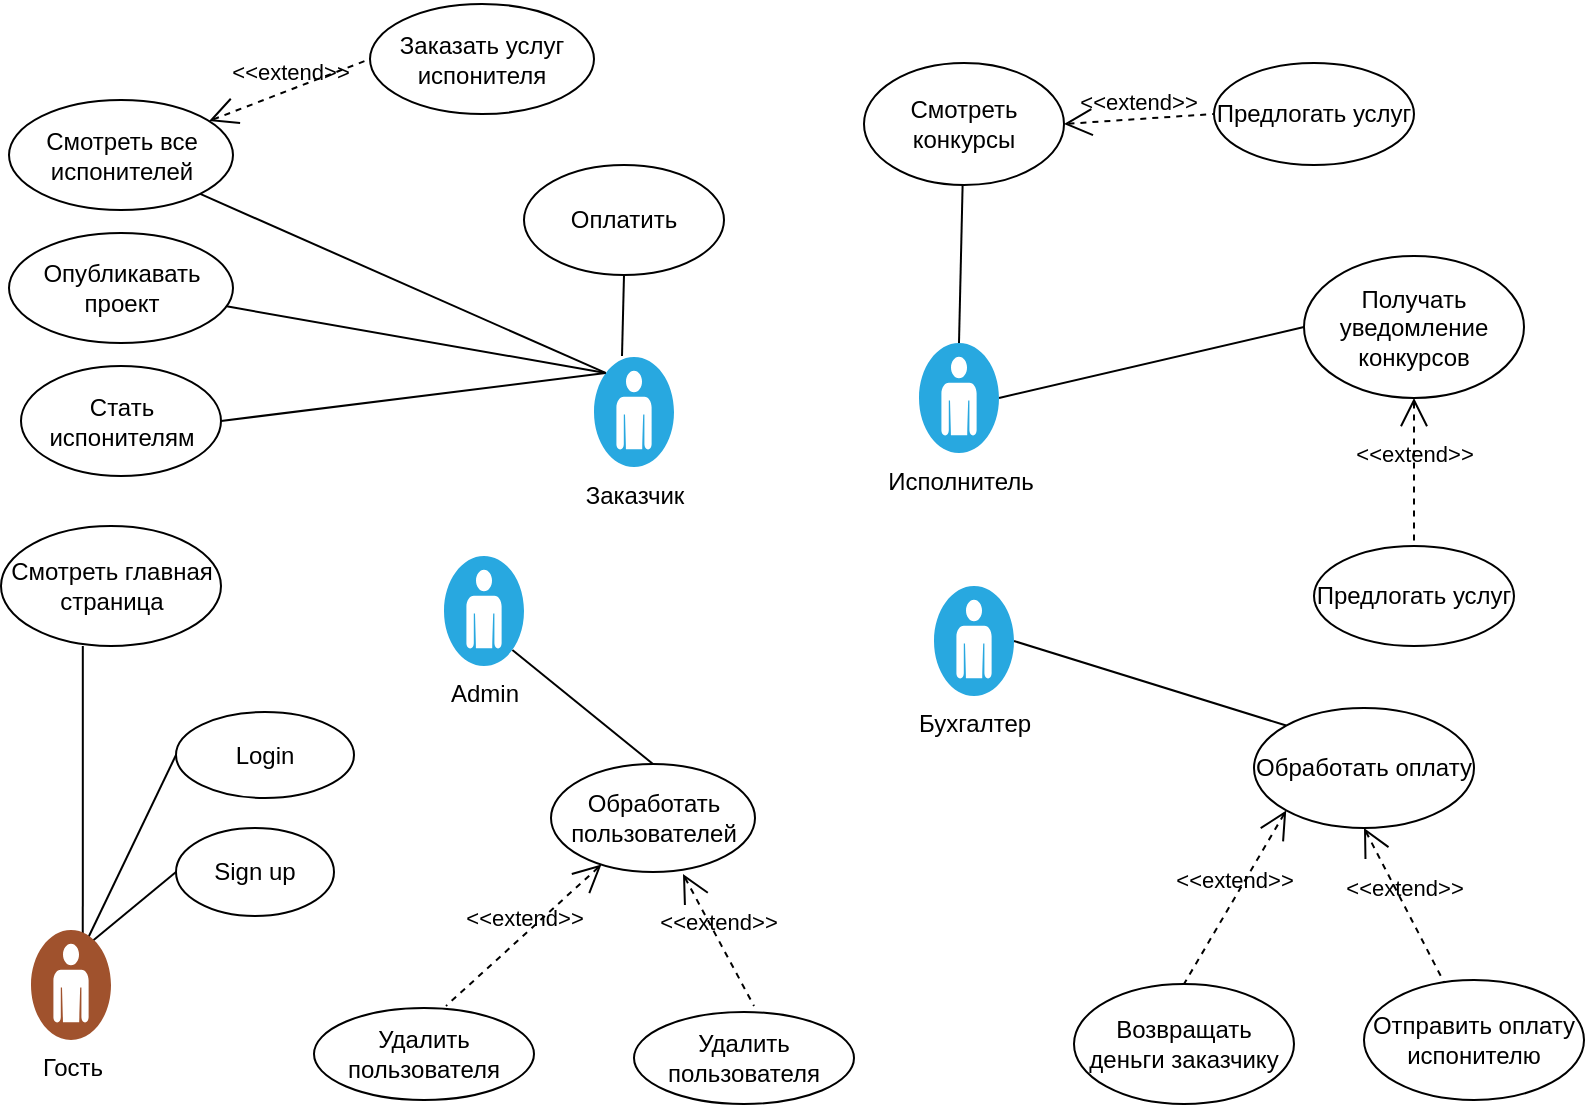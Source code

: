 <mxfile version="12.2.7" type="device" pages="1"><diagram id="1RXzfNh3fCdqiyy2VoHB" name="Page-1"><mxGraphModel dx="854" dy="436" grid="1" gridSize="10" guides="1" tooltips="1" connect="1" arrows="1" fold="1" page="1" pageScale="1" pageWidth="827" pageHeight="1169" math="0" shadow="0"><root><mxCell id="0"/><mxCell id="1" parent="0"/><mxCell id="2zgA556kYi1DhvUe5oaD-12" value="Смотреть главная страница" style="ellipse;whiteSpace=wrap;html=1;" parent="1" vertex="1"><mxGeometry x="23.5" y="355" width="110" height="60" as="geometry"/></mxCell><mxCell id="2zgA556kYi1DhvUe5oaD-13" value="Login" style="ellipse;whiteSpace=wrap;html=1;" parent="1" vertex="1"><mxGeometry x="111" y="448" width="89" height="43" as="geometry"/></mxCell><mxCell id="2zgA556kYi1DhvUe5oaD-14" value="Sign up" style="ellipse;whiteSpace=wrap;html=1;" parent="1" vertex="1"><mxGeometry x="111" y="506" width="79" height="44" as="geometry"/></mxCell><mxCell id="2zgA556kYi1DhvUe5oaD-15" value="" style="endArrow=none;html=1;exitX=0.87;exitY=0.65;exitDx=0;exitDy=0;exitPerimeter=0;entryX=0.372;entryY=1;entryDx=0;entryDy=0;entryPerimeter=0;" parent="1" target="2zgA556kYi1DhvUe5oaD-12" edge="1"><mxGeometry width="50" height="50" relative="1" as="geometry"><mxPoint x="64.39" y="566.5" as="sourcePoint"/><mxPoint x="97" y="425" as="targetPoint"/></mxGeometry></mxCell><mxCell id="2zgA556kYi1DhvUe5oaD-16" value="" style="endArrow=none;html=1;exitX=0.87;exitY=0.65;exitDx=0;exitDy=0;exitPerimeter=0;entryX=0;entryY=0.5;entryDx=0;entryDy=0;" parent="1" target="2zgA556kYi1DhvUe5oaD-13" edge="1"><mxGeometry width="50" height="50" relative="1" as="geometry"><mxPoint x="64.39" y="566.5" as="sourcePoint"/><mxPoint x="150" y="460" as="targetPoint"/></mxGeometry></mxCell><mxCell id="2zgA556kYi1DhvUe5oaD-17" value="" style="endArrow=none;html=1;exitX=0.87;exitY=0.65;exitDx=0;exitDy=0;exitPerimeter=0;entryX=0;entryY=0.5;entryDx=0;entryDy=0;" parent="1" target="2zgA556kYi1DhvUe5oaD-14" edge="1"><mxGeometry width="50" height="50" relative="1" as="geometry"><mxPoint x="64.39" y="566.5" as="sourcePoint"/><mxPoint x="170" y="460" as="targetPoint"/></mxGeometry></mxCell><mxCell id="2zgA556kYi1DhvUe5oaD-20" value="Опубликавать проект" style="ellipse;whiteSpace=wrap;html=1;" parent="1" vertex="1"><mxGeometry x="27.5" y="208.5" width="112" height="55" as="geometry"/></mxCell><mxCell id="2zgA556kYi1DhvUe5oaD-23" value="Стать испонителям" style="ellipse;whiteSpace=wrap;html=1;" parent="1" vertex="1"><mxGeometry x="33.5" y="275" width="100" height="55" as="geometry"/></mxCell><mxCell id="2zgA556kYi1DhvUe5oaD-24" value="Смотреть конкурсы" style="ellipse;whiteSpace=wrap;html=1;" parent="1" vertex="1"><mxGeometry x="455" y="123.5" width="100" height="61" as="geometry"/></mxCell><mxCell id="of8b6FTMIBkEoCmS9jwR-1" value="Предлогать услуг" style="ellipse;whiteSpace=wrap;html=1;" parent="1" vertex="1"><mxGeometry x="630" y="123.5" width="100" height="51" as="geometry"/></mxCell><mxCell id="of8b6FTMIBkEoCmS9jwR-2" value="Получать уведомление конкурсов" style="ellipse;whiteSpace=wrap;html=1;" parent="1" vertex="1"><mxGeometry x="675" y="220" width="110" height="71" as="geometry"/></mxCell><mxCell id="of8b6FTMIBkEoCmS9jwR-3" value="Предлогать услуг" style="ellipse;whiteSpace=wrap;html=1;" parent="1" vertex="1"><mxGeometry x="680" y="365" width="100" height="50" as="geometry"/></mxCell><mxCell id="of8b6FTMIBkEoCmS9jwR-7" value="Заказчик" style="verticalLabelPosition=bottom;html=1;fillColor=#28A8E0;verticalAlign=top;points=[[0.145,0.145,0],[0.856,0.145,0],[0.855,0.855,0],[0.145,0.855,0],[0.5,0,0], [1,0.5,0], [0.5,1,0],[0,0.5,0]];pointerEvents=1;align=center;shape=mxgraph.cisco_safe.capability.user;" parent="1" vertex="1"><mxGeometry x="320" y="270.5" width="40" height="55" as="geometry"/></mxCell><mxCell id="of8b6FTMIBkEoCmS9jwR-8" value="Оплатить" style="ellipse;whiteSpace=wrap;html=1;" parent="1" vertex="1"><mxGeometry x="285" y="174.5" width="100" height="55" as="geometry"/></mxCell><mxCell id="of8b6FTMIBkEoCmS9jwR-9" value="Обработать пользователей" style="ellipse;whiteSpace=wrap;html=1;" parent="1" vertex="1"><mxGeometry x="298.5" y="474" width="102" height="54" as="geometry"/></mxCell><mxCell id="of8b6FTMIBkEoCmS9jwR-10" value="Удалить пользователя" style="ellipse;whiteSpace=wrap;html=1;" parent="1" vertex="1"><mxGeometry x="180" y="596" width="110" height="46" as="geometry"/></mxCell><mxCell id="of8b6FTMIBkEoCmS9jwR-11" value="Обработать оплату" style="ellipse;whiteSpace=wrap;html=1;" parent="1" vertex="1"><mxGeometry x="650" y="446" width="110" height="60" as="geometry"/></mxCell><mxCell id="of8b6FTMIBkEoCmS9jwR-12" value="Возвращать деньги заказчику" style="ellipse;whiteSpace=wrap;html=1;" parent="1" vertex="1"><mxGeometry x="560" y="584" width="110" height="60" as="geometry"/></mxCell><mxCell id="of8b6FTMIBkEoCmS9jwR-13" value="Отправить оплату испонителю" style="ellipse;whiteSpace=wrap;html=1;" parent="1" vertex="1"><mxGeometry x="705" y="582" width="110" height="60" as="geometry"/></mxCell><mxCell id="of8b6FTMIBkEoCmS9jwR-19" value="Удалить пользователя" style="ellipse;whiteSpace=wrap;html=1;" parent="1" vertex="1"><mxGeometry x="340" y="598" width="110" height="46" as="geometry"/></mxCell><mxCell id="of8b6FTMIBkEoCmS9jwR-20" value="" style="endArrow=none;html=1;entryX=1;entryY=0.5;entryDx=0;entryDy=0;entryPerimeter=0;exitX=0;exitY=0;exitDx=0;exitDy=0;" parent="1" source="of8b6FTMIBkEoCmS9jwR-11" target="wbBLv7YPQ3lipjl_xUoV-3" edge="1"><mxGeometry width="50" height="50" relative="1" as="geometry"><mxPoint x="550" y="470" as="sourcePoint"/><mxPoint x="516.25" y="397.5" as="targetPoint"/></mxGeometry></mxCell><mxCell id="of8b6FTMIBkEoCmS9jwR-22" value="&amp;lt;&amp;lt;extend&amp;gt;&amp;gt;" style="edgeStyle=none;html=1;startArrow=open;endArrow=none;startSize=12;verticalAlign=bottom;dashed=1;labelBackgroundColor=none;entryX=0.5;entryY=0;entryDx=0;entryDy=0;exitX=0;exitY=1;exitDx=0;exitDy=0;" parent="1" source="of8b6FTMIBkEoCmS9jwR-11" target="of8b6FTMIBkEoCmS9jwR-12" edge="1"><mxGeometry width="160" relative="1" as="geometry"><mxPoint x="416" y="490" as="sourcePoint"/><mxPoint x="576" y="490" as="targetPoint"/></mxGeometry></mxCell><mxCell id="of8b6FTMIBkEoCmS9jwR-23" value="&amp;lt;&amp;lt;extend&amp;gt;&amp;gt;" style="edgeStyle=none;html=1;startArrow=open;endArrow=none;startSize=12;verticalAlign=bottom;dashed=1;labelBackgroundColor=none;exitX=0.5;exitY=1;exitDx=0;exitDy=0;" parent="1" source="of8b6FTMIBkEoCmS9jwR-11" target="of8b6FTMIBkEoCmS9jwR-13" edge="1"><mxGeometry width="160" relative="1" as="geometry"><mxPoint x="676.109" y="507.213" as="sourcePoint"/><mxPoint x="625" y="594" as="targetPoint"/></mxGeometry></mxCell><mxCell id="of8b6FTMIBkEoCmS9jwR-24" value="&amp;lt;&amp;lt;extend&amp;gt;&amp;gt;" style="edgeStyle=none;html=1;startArrow=open;endArrow=none;startSize=12;verticalAlign=bottom;dashed=1;labelBackgroundColor=none;entryX=0.6;entryY=-0.022;entryDx=0;entryDy=0;entryPerimeter=0;" parent="1" source="of8b6FTMIBkEoCmS9jwR-9" target="of8b6FTMIBkEoCmS9jwR-10" edge="1"><mxGeometry width="160" relative="1" as="geometry"><mxPoint x="330" y="530" as="sourcePoint"/><mxPoint x="270" y="596" as="targetPoint"/></mxGeometry></mxCell><mxCell id="of8b6FTMIBkEoCmS9jwR-25" value="&amp;lt;&amp;lt;extend&amp;gt;&amp;gt;" style="edgeStyle=none;html=1;startArrow=open;endArrow=none;startSize=12;verticalAlign=bottom;dashed=1;labelBackgroundColor=none;exitX=0.647;exitY=1.019;exitDx=0;exitDy=0;exitPerimeter=0;" parent="1" source="of8b6FTMIBkEoCmS9jwR-9" edge="1"><mxGeometry width="160" relative="1" as="geometry"><mxPoint x="344.938" y="526.092" as="sourcePoint"/><mxPoint x="400" y="595" as="targetPoint"/></mxGeometry></mxCell><mxCell id="of8b6FTMIBkEoCmS9jwR-28" value="" style="endArrow=none;html=1;entryX=0;entryY=0.5;entryDx=0;entryDy=0;exitX=1;exitY=0.5;exitDx=0;exitDy=0;exitPerimeter=0;" parent="1" source="of8b6FTMIBkEoCmS9jwR-29" target="of8b6FTMIBkEoCmS9jwR-2" edge="1"><mxGeometry width="50" height="50" relative="1" as="geometry"><mxPoint x="637.005" y="350.5" as="sourcePoint"/><mxPoint x="620" y="310" as="targetPoint"/></mxGeometry></mxCell><mxCell id="of8b6FTMIBkEoCmS9jwR-29" value="Исполнитель" style="verticalLabelPosition=bottom;html=1;fillColor=#28A8E0;verticalAlign=top;points=[[0.145,0.145,0],[0.856,0.145,0],[0.855,0.855,0],[0.145,0.855,0],[0.5,0,0], [1,0.5,0], [0.5,1,0],[0,0.5,0]];pointerEvents=1;align=center;shape=mxgraph.cisco_safe.capability.user;" parent="1" vertex="1"><mxGeometry x="482.5" y="263.5" width="40" height="55" as="geometry"/></mxCell><mxCell id="of8b6FTMIBkEoCmS9jwR-34" value="" style="endArrow=none;html=1;entryX=0.5;entryY=1;entryDx=0;entryDy=0;" parent="1" target="of8b6FTMIBkEoCmS9jwR-8" edge="1"><mxGeometry width="50" height="50" relative="1" as="geometry"><mxPoint x="334" y="270" as="sourcePoint"/><mxPoint x="320" y="230" as="targetPoint"/></mxGeometry></mxCell><mxCell id="of8b6FTMIBkEoCmS9jwR-35" value="" style="endArrow=none;html=1;entryX=0.145;entryY=0.145;entryDx=0;entryDy=0;entryPerimeter=0;exitX=1;exitY=0.5;exitDx=0;exitDy=0;" parent="1" source="2zgA556kYi1DhvUe5oaD-23" target="of8b6FTMIBkEoCmS9jwR-7" edge="1"><mxGeometry width="50" height="50" relative="1" as="geometry"><mxPoint x="260" y="320" as="sourcePoint"/><mxPoint x="310" y="270" as="targetPoint"/></mxGeometry></mxCell><mxCell id="of8b6FTMIBkEoCmS9jwR-36" value="" style="endArrow=none;html=1;entryX=0.145;entryY=0.145;entryDx=0;entryDy=0;entryPerimeter=0;" parent="1" source="2zgA556kYi1DhvUe5oaD-20" target="of8b6FTMIBkEoCmS9jwR-7" edge="1"><mxGeometry width="50" height="50" relative="1" as="geometry"><mxPoint x="240" y="280" as="sourcePoint"/><mxPoint x="330" y="290" as="targetPoint"/></mxGeometry></mxCell><mxCell id="of8b6FTMIBkEoCmS9jwR-37" value="" style="endArrow=none;html=1;exitX=0.5;exitY=0;exitDx=0;exitDy=0;exitPerimeter=0;" parent="1" source="of8b6FTMIBkEoCmS9jwR-29" target="2zgA556kYi1DhvUe5oaD-24" edge="1"><mxGeometry width="50" height="50" relative="1" as="geometry"><mxPoint x="510" y="270" as="sourcePoint"/><mxPoint x="560" y="220" as="targetPoint"/></mxGeometry></mxCell><mxCell id="of8b6FTMIBkEoCmS9jwR-38" value="&amp;lt;&amp;lt;extend&amp;gt;&amp;gt;" style="edgeStyle=none;html=1;startArrow=open;endArrow=none;startSize=12;verticalAlign=bottom;dashed=1;labelBackgroundColor=none;entryX=0.5;entryY=0;entryDx=0;entryDy=0;" parent="1" source="of8b6FTMIBkEoCmS9jwR-2" target="of8b6FTMIBkEoCmS9jwR-3" edge="1"><mxGeometry width="160" relative="1" as="geometry"><mxPoint x="560" y="330" as="sourcePoint"/><mxPoint x="720" y="330" as="targetPoint"/></mxGeometry></mxCell><mxCell id="of8b6FTMIBkEoCmS9jwR-39" value="" style="endArrow=none;html=1;exitX=0.5;exitY=0;exitDx=0;exitDy=0;entryX=0.855;entryY=0.855;entryDx=0;entryDy=0;entryPerimeter=0;" parent="1" source="of8b6FTMIBkEoCmS9jwR-9" target="wbBLv7YPQ3lipjl_xUoV-2" edge="1"><mxGeometry width="50" height="50" relative="1" as="geometry"><mxPoint x="400" y="470" as="sourcePoint"/><mxPoint x="351" y="450" as="targetPoint"/></mxGeometry></mxCell><mxCell id="of8b6FTMIBkEoCmS9jwR-42" value="&amp;lt;&amp;lt;extend&amp;gt;&amp;gt;" style="edgeStyle=none;html=1;startArrow=open;endArrow=none;startSize=12;verticalAlign=bottom;dashed=1;labelBackgroundColor=none;exitX=1;exitY=0.5;exitDx=0;exitDy=0;entryX=0;entryY=0.5;entryDx=0;entryDy=0;" parent="1" source="2zgA556kYi1DhvUe5oaD-24" target="of8b6FTMIBkEoCmS9jwR-1" edge="1"><mxGeometry width="160" relative="1" as="geometry"><mxPoint x="590" y="100" as="sourcePoint"/><mxPoint x="750" y="100" as="targetPoint"/></mxGeometry></mxCell><mxCell id="of8b6FTMIBkEoCmS9jwR-44" value="Смотреть все испонителей" style="ellipse;whiteSpace=wrap;html=1;" parent="1" vertex="1"><mxGeometry x="27.5" y="142" width="112" height="55" as="geometry"/></mxCell><mxCell id="of8b6FTMIBkEoCmS9jwR-46" value="" style="endArrow=none;html=1;exitX=1;exitY=1;exitDx=0;exitDy=0;entryX=0.145;entryY=0.145;entryDx=0;entryDy=0;entryPerimeter=0;" parent="1" source="of8b6FTMIBkEoCmS9jwR-44" target="of8b6FTMIBkEoCmS9jwR-7" edge="1"><mxGeometry width="50" height="50" relative="1" as="geometry"><mxPoint x="170" y="230" as="sourcePoint"/><mxPoint x="220" y="180" as="targetPoint"/></mxGeometry></mxCell><mxCell id="of8b6FTMIBkEoCmS9jwR-47" value="&lt;br&gt;Заказать услуг испонителя&lt;br&gt;&lt;span style=&quot;font-family: &amp;#34;helvetica&amp;#34; , &amp;#34;arial&amp;#34; , sans-serif ; font-size: 0px ; white-space: nowrap&quot;&gt;%3CmxGraphModel%3E%3Croot%3E%3CmxCell%20id%3D%220%22%2F%3E%3CmxCell%20id%3D%221%22%20parent%3D%220%22%2F%3E%3CmxCell%20id%3D%222%22%20value%3D%22%D0%A1%D0%BC%D0%BE%D1%82%D1%80%D0%B5%D1%82%D1%8C%20%D0%B2%D1%81%D0%B5%20%D0%B8%D1%81%D0%BF%D0%BE%D0%BD%D0%B8%D1%82%D0%B5%D0%BB%D0%B5%D0%B9%22%20style%3D%22ellipse%3BwhiteSpace%3Dwrap%3Bhtml%3D1%3B%22%20vertex%3D%221%22%20parent%3D%221%22%3E%3CmxGeometry%20x%3D%2227.5%22%20y%3D%22142%22%20width%3D%22112%22%20height%3D%2255%22%20as%3D%22geometry%22%2F%3E%3C%2FmxCell%3E%3C%2Froot%3E%3C%2FmxGraphModel%3E&lt;/span&gt;&lt;span style=&quot;font-family: &amp;#34;helvetica&amp;#34; , &amp;#34;arial&amp;#34; , sans-serif ; font-size: 0px ; white-space: nowrap&quot;&gt;%3CmxGraphModel%3E%3Croot%3E%3CmxCell%20id%3D%220%22%2F%3E%3CmxCell%20id%3D%221%22%20parent%3D%220%22%2F%3E%3CmxCell%20id%3D%222%22%20value%3D%22%D0%A1%D0%BC%D0%BE%D1%82%D1%80%D0%B5%D1%82%D1%8C%20%D0%B2%D1%81%D0%B5%20%D0%B8%D1%81%D0%BF%D0%BE%D0%BD%D0%B8%D1%82%D0%B5%D0%BB%D0%B5%D0%B9%22%20style%3D%22ellipse%3BwhiteSpace%3Dwrap%3Bhtml%3D1%3B%22%20vertex%3D%221%22%20parent%3D%221%22%3E%3CmxGeometry%20x%3D%2227.5%22%20y%3D%22142%22%20width%3D%22112%22%20height%3D%2255%22%20as%3D%22geometry%22%2F%3E%3C%2FmxCell%3E%3C%2Froot%3E%3C%2FmxGraphModel%3E&lt;/span&gt;" style="ellipse;whiteSpace=wrap;html=1;" parent="1" vertex="1"><mxGeometry x="208" y="94" width="112" height="55" as="geometry"/></mxCell><mxCell id="of8b6FTMIBkEoCmS9jwR-48" value="&amp;lt;&amp;lt;extend&amp;gt;&amp;gt;" style="edgeStyle=none;html=1;startArrow=open;endArrow=none;startSize=12;verticalAlign=bottom;dashed=1;labelBackgroundColor=none;entryX=0;entryY=0.5;entryDx=0;entryDy=0;" parent="1" source="of8b6FTMIBkEoCmS9jwR-44" target="of8b6FTMIBkEoCmS9jwR-47" edge="1"><mxGeometry width="160" relative="1" as="geometry"><mxPoint x="102" y="101.5" as="sourcePoint"/><mxPoint x="177" y="96.5" as="targetPoint"/></mxGeometry></mxCell><mxCell id="of8b6FTMIBkEoCmS9jwR-49" value="&lt;font color=&quot;#000000&quot;&gt;Гость&lt;/font&gt;" style="verticalLabelPosition=bottom;html=1;fillColor=#a0522d;verticalAlign=top;points=[[0.145,0.145,0],[0.856,0.145,0],[0.855,0.855,0],[0.145,0.855,0],[0.5,0,0], [1,0.5,0], [0.5,1,0],[0,0.5,0]];pointerEvents=1;align=center;shape=mxgraph.cisco_safe.capability.user;strokeColor=#6D1F00;fontColor=#ffffff;" parent="1" vertex="1"><mxGeometry x="38.5" y="557" width="40" height="55" as="geometry"/></mxCell><mxCell id="wbBLv7YPQ3lipjl_xUoV-2" value="Admin" style="verticalLabelPosition=bottom;html=1;fillColor=#28A8E0;verticalAlign=top;points=[[0.145,0.145,0],[0.856,0.145,0],[0.855,0.855,0],[0.145,0.855,0],[0.5,0,0], [1,0.5,0], [0.5,1,0],[0,0.5,0]];pointerEvents=1;align=center;shape=mxgraph.cisco_safe.capability.user;" parent="1" vertex="1"><mxGeometry x="245" y="370" width="40" height="55" as="geometry"/></mxCell><mxCell id="wbBLv7YPQ3lipjl_xUoV-3" value="Бухгалтер" style="verticalLabelPosition=bottom;html=1;fillColor=#28A8E0;verticalAlign=top;points=[[0.145,0.145,0],[0.856,0.145,0],[0.855,0.855,0],[0.145,0.855,0],[0.5,0,0], [1,0.5,0], [0.5,1,0],[0,0.5,0]];pointerEvents=1;align=center;shape=mxgraph.cisco_safe.capability.user;" parent="1" vertex="1"><mxGeometry x="490" y="385" width="40" height="55" as="geometry"/></mxCell></root></mxGraphModel></diagram></mxfile>